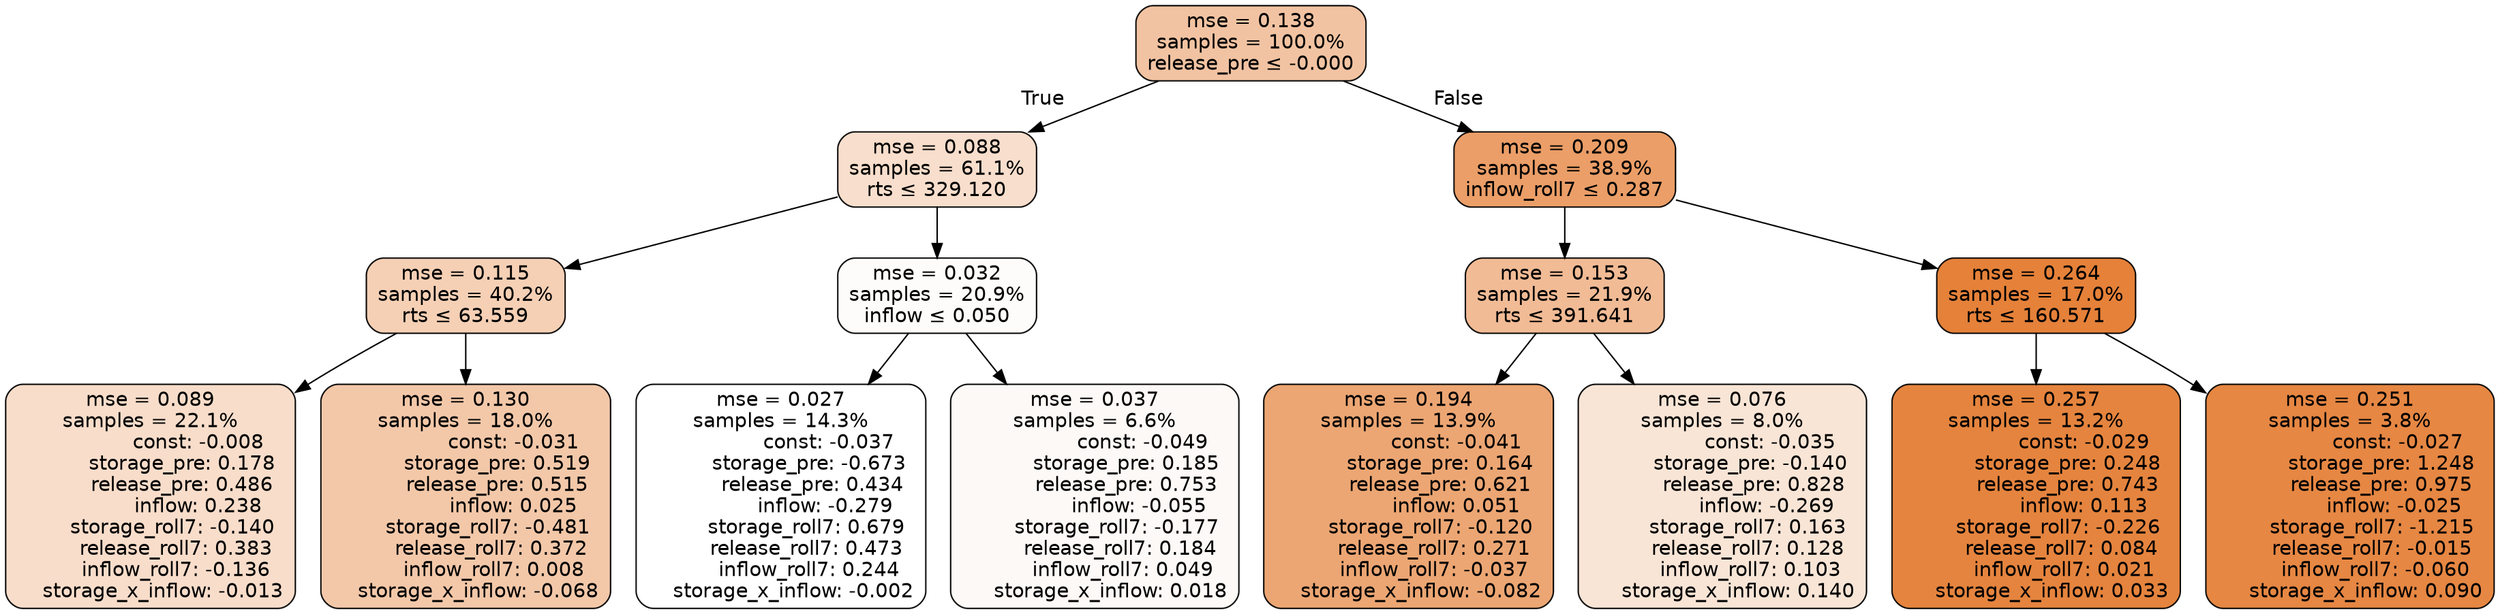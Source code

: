 digraph tree {
bgcolor="transparent"
node [shape=rectangle, style="filled, rounded", color="black", fontname=helvetica] ;
edge [fontname=helvetica] ;
	"0" [label="mse = 0.138
samples = 100.0%
release_pre &le; -0.000", fillcolor="#f2c3a2"]
	"1" [label="mse = 0.088
samples = 61.1%
rts &le; 329.120", fillcolor="#f8decc"]
	"2" [label="mse = 0.115
samples = 40.2%
rts &le; 63.559", fillcolor="#f5d0b5"]
	"3" [label="mse = 0.089
samples = 22.1%
               const: -0.008
          storage_pre: 0.178
          release_pre: 0.486
               inflow: 0.238
       storage_roll7: -0.140
        release_roll7: 0.383
        inflow_roll7: -0.136
    storage_x_inflow: -0.013", fillcolor="#f8ddca"]
	"4" [label="mse = 0.130
samples = 18.0%
               const: -0.031
          storage_pre: 0.519
          release_pre: 0.515
               inflow: 0.025
       storage_roll7: -0.481
        release_roll7: 0.372
         inflow_roll7: 0.008
    storage_x_inflow: -0.068", fillcolor="#f3c8a9"]
	"5" [label="mse = 0.032
samples = 20.9%
inflow &le; 0.050", fillcolor="#fefcfa"]
	"6" [label="mse = 0.027
samples = 14.3%
               const: -0.037
         storage_pre: -0.673
          release_pre: 0.434
              inflow: -0.279
        storage_roll7: 0.679
        release_roll7: 0.473
         inflow_roll7: 0.244
    storage_x_inflow: -0.002", fillcolor="#ffffff"]
	"7" [label="mse = 0.037
samples = 6.6%
               const: -0.049
          storage_pre: 0.185
          release_pre: 0.753
              inflow: -0.055
       storage_roll7: -0.177
        release_roll7: 0.184
         inflow_roll7: 0.049
     storage_x_inflow: 0.018", fillcolor="#fdf9f6"]
	"8" [label="mse = 0.209
samples = 38.9%
inflow_roll7 &le; 0.287", fillcolor="#eb9e67"]
	"9" [label="mse = 0.153
samples = 21.9%
rts &le; 391.641", fillcolor="#f1bb95"]
	"10" [label="mse = 0.194
samples = 13.9%
               const: -0.041
          storage_pre: 0.164
          release_pre: 0.621
               inflow: 0.051
       storage_roll7: -0.120
        release_roll7: 0.271
        inflow_roll7: -0.037
    storage_x_inflow: -0.082", fillcolor="#eca673"]
	"11" [label="mse = 0.076
samples = 8.0%
               const: -0.035
         storage_pre: -0.140
          release_pre: 0.828
              inflow: -0.269
        storage_roll7: 0.163
        release_roll7: 0.128
         inflow_roll7: 0.103
     storage_x_inflow: 0.140", fillcolor="#f9e5d6"]
	"12" [label="mse = 0.264
samples = 17.0%
rts &le; 160.571", fillcolor="#e58139"]
	"13" [label="mse = 0.257
samples = 13.2%
               const: -0.029
          storage_pre: 0.248
          release_pre: 0.743
               inflow: 0.113
       storage_roll7: -0.226
        release_roll7: 0.084
         inflow_roll7: 0.021
     storage_x_inflow: 0.033", fillcolor="#e5843e"]
	"14" [label="mse = 0.251
samples = 3.8%
               const: -0.027
          storage_pre: 1.248
          release_pre: 0.975
              inflow: -0.025
       storage_roll7: -1.215
       release_roll7: -0.015
        inflow_roll7: -0.060
     storage_x_inflow: 0.090", fillcolor="#e68743"]

	"0" -> "1" [labeldistance=2.5, labelangle=45, headlabel="True"]
	"1" -> "2"
	"2" -> "3"
	"2" -> "4"
	"1" -> "5"
	"5" -> "6"
	"5" -> "7"
	"0" -> "8" [labeldistance=2.5, labelangle=-45, headlabel="False"]
	"8" -> "9"
	"9" -> "10"
	"9" -> "11"
	"8" -> "12"
	"12" -> "13"
	"12" -> "14"
}